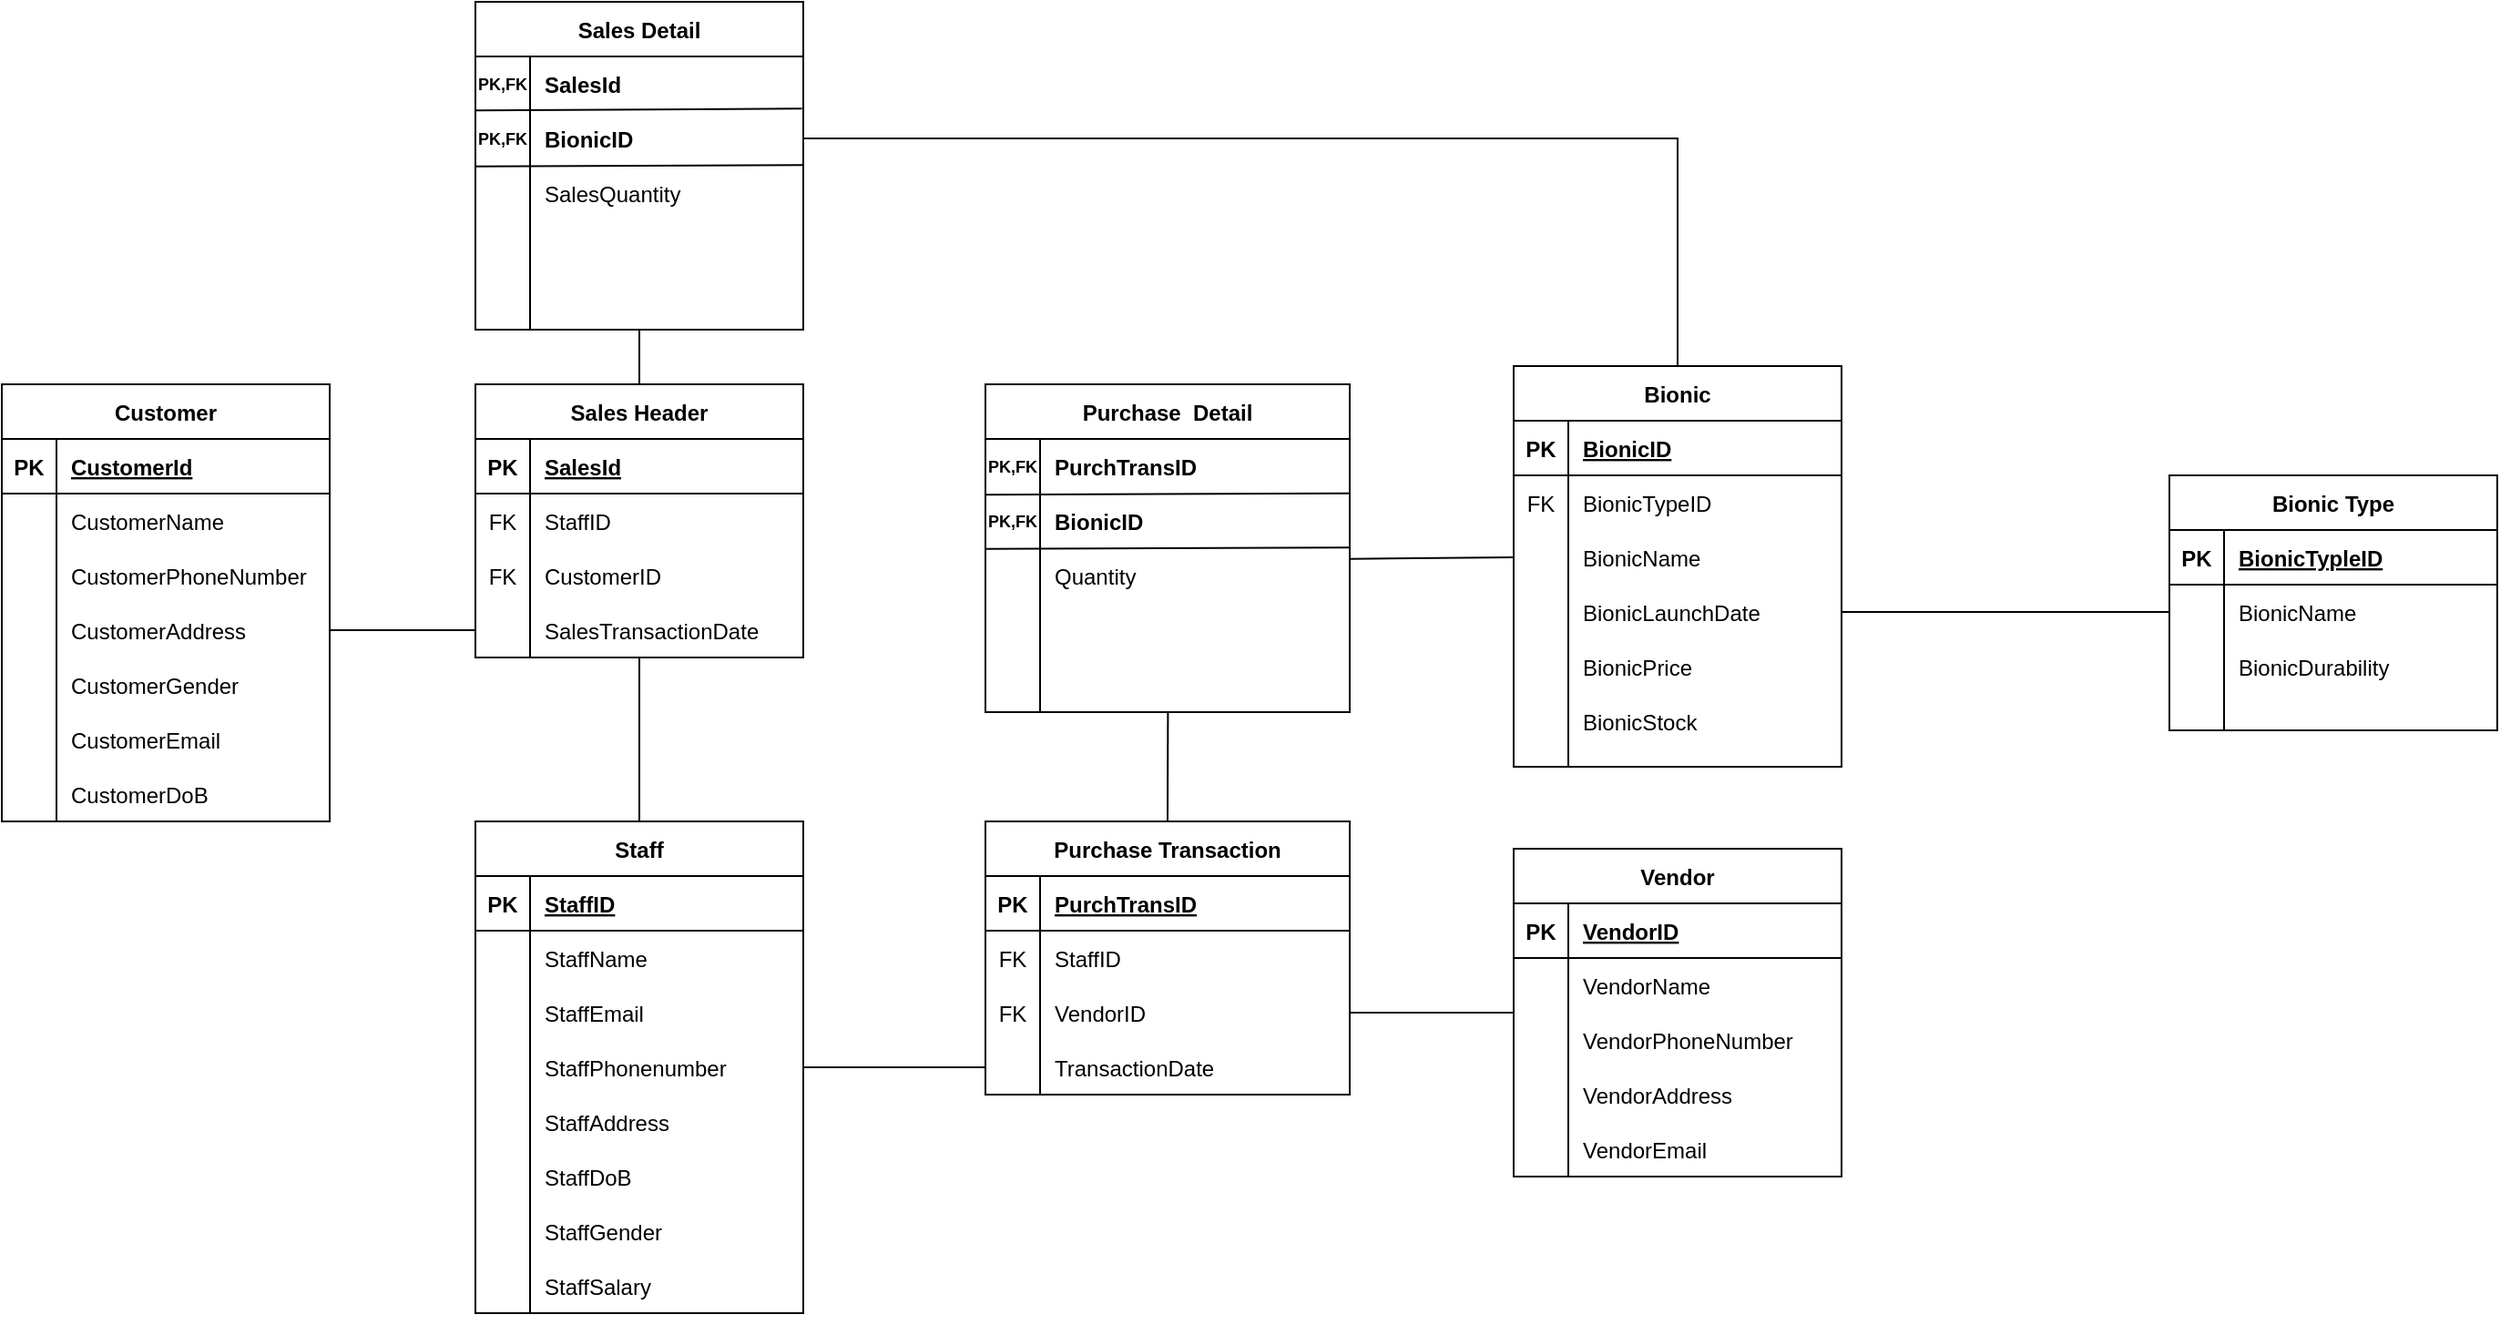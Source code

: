 <mxfile version="16.0.0" type="google"><diagram id="LlKSGrjzCIlc_4cXIST4" name="Page-1"><mxGraphModel dx="1038" dy="539" grid="1" gridSize="10" guides="1" tooltips="1" connect="1" arrows="1" fold="1" page="1" pageScale="1" pageWidth="850" pageHeight="1100" math="0" shadow="0"><root><mxCell id="0"/><mxCell id="1" parent="0"/><mxCell id="1cPCR68jn1fAN-9-avWG-1" value="Customer" style="shape=table;startSize=30;container=1;collapsible=1;childLayout=tableLayout;fixedRows=1;rowLines=0;fontStyle=1;align=center;resizeLast=1;" parent="1" vertex="1"><mxGeometry x="140" y="410" width="180" height="240" as="geometry"/></mxCell><mxCell id="1cPCR68jn1fAN-9-avWG-2" value="" style="shape=partialRectangle;collapsible=0;dropTarget=0;pointerEvents=0;fillColor=none;top=0;left=0;bottom=1;right=0;points=[[0,0.5],[1,0.5]];portConstraint=eastwest;" parent="1cPCR68jn1fAN-9-avWG-1" vertex="1"><mxGeometry y="30" width="180" height="30" as="geometry"/></mxCell><mxCell id="1cPCR68jn1fAN-9-avWG-3" value="PK" style="shape=partialRectangle;connectable=0;fillColor=none;top=0;left=0;bottom=0;right=0;fontStyle=1;overflow=hidden;" parent="1cPCR68jn1fAN-9-avWG-2" vertex="1"><mxGeometry width="30" height="30" as="geometry"><mxRectangle width="30" height="30" as="alternateBounds"/></mxGeometry></mxCell><mxCell id="1cPCR68jn1fAN-9-avWG-4" value="CustomerId" style="shape=partialRectangle;connectable=0;fillColor=none;top=0;left=0;bottom=0;right=0;align=left;spacingLeft=6;fontStyle=5;overflow=hidden;" parent="1cPCR68jn1fAN-9-avWG-2" vertex="1"><mxGeometry x="30" width="150" height="30" as="geometry"><mxRectangle width="150" height="30" as="alternateBounds"/></mxGeometry></mxCell><mxCell id="1cPCR68jn1fAN-9-avWG-5" value="" style="shape=partialRectangle;collapsible=0;dropTarget=0;pointerEvents=0;fillColor=none;top=0;left=0;bottom=0;right=0;points=[[0,0.5],[1,0.5]];portConstraint=eastwest;" parent="1cPCR68jn1fAN-9-avWG-1" vertex="1"><mxGeometry y="60" width="180" height="30" as="geometry"/></mxCell><mxCell id="1cPCR68jn1fAN-9-avWG-6" value="" style="shape=partialRectangle;connectable=0;fillColor=none;top=0;left=0;bottom=0;right=0;editable=1;overflow=hidden;" parent="1cPCR68jn1fAN-9-avWG-5" vertex="1"><mxGeometry width="30" height="30" as="geometry"><mxRectangle width="30" height="30" as="alternateBounds"/></mxGeometry></mxCell><mxCell id="1cPCR68jn1fAN-9-avWG-7" value="CustomerName" style="shape=partialRectangle;connectable=0;fillColor=none;top=0;left=0;bottom=0;right=0;align=left;spacingLeft=6;overflow=hidden;" parent="1cPCR68jn1fAN-9-avWG-5" vertex="1"><mxGeometry x="30" width="150" height="30" as="geometry"><mxRectangle width="150" height="30" as="alternateBounds"/></mxGeometry></mxCell><mxCell id="1cPCR68jn1fAN-9-avWG-8" value="" style="shape=partialRectangle;collapsible=0;dropTarget=0;pointerEvents=0;fillColor=none;top=0;left=0;bottom=0;right=0;points=[[0,0.5],[1,0.5]];portConstraint=eastwest;" parent="1cPCR68jn1fAN-9-avWG-1" vertex="1"><mxGeometry y="90" width="180" height="30" as="geometry"/></mxCell><mxCell id="1cPCR68jn1fAN-9-avWG-9" value="" style="shape=partialRectangle;connectable=0;fillColor=none;top=0;left=0;bottom=0;right=0;editable=1;overflow=hidden;" parent="1cPCR68jn1fAN-9-avWG-8" vertex="1"><mxGeometry width="30" height="30" as="geometry"><mxRectangle width="30" height="30" as="alternateBounds"/></mxGeometry></mxCell><mxCell id="1cPCR68jn1fAN-9-avWG-10" value="CustomerPhoneNumber" style="shape=partialRectangle;connectable=0;fillColor=none;top=0;left=0;bottom=0;right=0;align=left;spacingLeft=6;overflow=hidden;" parent="1cPCR68jn1fAN-9-avWG-8" vertex="1"><mxGeometry x="30" width="150" height="30" as="geometry"><mxRectangle width="150" height="30" as="alternateBounds"/></mxGeometry></mxCell><mxCell id="1cPCR68jn1fAN-9-avWG-11" value="" style="shape=partialRectangle;collapsible=0;dropTarget=0;pointerEvents=0;fillColor=none;top=0;left=0;bottom=0;right=0;points=[[0,0.5],[1,0.5]];portConstraint=eastwest;" parent="1cPCR68jn1fAN-9-avWG-1" vertex="1"><mxGeometry y="120" width="180" height="30" as="geometry"/></mxCell><mxCell id="1cPCR68jn1fAN-9-avWG-12" value="" style="shape=partialRectangle;connectable=0;fillColor=none;top=0;left=0;bottom=0;right=0;editable=1;overflow=hidden;" parent="1cPCR68jn1fAN-9-avWG-11" vertex="1"><mxGeometry width="30" height="30" as="geometry"><mxRectangle width="30" height="30" as="alternateBounds"/></mxGeometry></mxCell><mxCell id="1cPCR68jn1fAN-9-avWG-13" value="CustomerAddress" style="shape=partialRectangle;connectable=0;fillColor=none;top=0;left=0;bottom=0;right=0;align=left;spacingLeft=6;overflow=hidden;" parent="1cPCR68jn1fAN-9-avWG-11" vertex="1"><mxGeometry x="30" width="150" height="30" as="geometry"><mxRectangle width="150" height="30" as="alternateBounds"/></mxGeometry></mxCell><mxCell id="1cPCR68jn1fAN-9-avWG-14" value="" style="shape=partialRectangle;connectable=0;fillColor=none;top=0;left=0;bottom=0;right=0;editable=1;overflow=hidden;" parent="1" vertex="1"><mxGeometry x="140" y="560" width="30" height="30" as="geometry"><mxRectangle width="30" height="30" as="alternateBounds"/></mxGeometry></mxCell><mxCell id="1cPCR68jn1fAN-9-avWG-15" value="CustomerGender" style="shape=partialRectangle;connectable=0;fillColor=none;top=0;left=0;bottom=0;right=0;align=left;spacingLeft=6;overflow=hidden;" parent="1" vertex="1"><mxGeometry x="170" y="560" width="150" height="30" as="geometry"><mxRectangle width="150" height="30" as="alternateBounds"/></mxGeometry></mxCell><mxCell id="1cPCR68jn1fAN-9-avWG-16" value="" style="shape=partialRectangle;connectable=0;fillColor=none;top=0;left=0;bottom=0;right=0;editable=1;overflow=hidden;" parent="1" vertex="1"><mxGeometry x="140" y="590" width="30" height="30" as="geometry"><mxRectangle width="30" height="30" as="alternateBounds"/></mxGeometry></mxCell><mxCell id="1cPCR68jn1fAN-9-avWG-17" value="CustomerEmail" style="shape=partialRectangle;connectable=0;fillColor=none;top=0;left=0;bottom=0;right=0;align=left;spacingLeft=6;overflow=hidden;" parent="1" vertex="1"><mxGeometry x="170" y="590" width="150" height="30" as="geometry"><mxRectangle width="150" height="30" as="alternateBounds"/></mxGeometry></mxCell><mxCell id="1cPCR68jn1fAN-9-avWG-188" style="edgeStyle=orthogonalEdgeStyle;rounded=0;orthogonalLoop=1;jettySize=auto;html=1;exitX=0.5;exitY=0;exitDx=0;exitDy=0;endArrow=none;endFill=0;entryX=0.5;entryY=1;entryDx=0;entryDy=0;" parent="1" source="1cPCR68jn1fAN-9-avWG-19" target="1cPCR68jn1fAN-9-avWG-63" edge="1"><mxGeometry relative="1" as="geometry"><mxPoint x="490" y="560" as="targetPoint"/></mxGeometry></mxCell><mxCell id="1cPCR68jn1fAN-9-avWG-19" value="Staff" style="shape=table;startSize=30;container=1;collapsible=1;childLayout=tableLayout;fixedRows=1;rowLines=0;fontStyle=1;align=center;resizeLast=1;" parent="1" vertex="1"><mxGeometry x="400" y="650" width="180" height="270" as="geometry"/></mxCell><mxCell id="1cPCR68jn1fAN-9-avWG-20" value="" style="shape=partialRectangle;collapsible=0;dropTarget=0;pointerEvents=0;fillColor=none;top=0;left=0;bottom=1;right=0;points=[[0,0.5],[1,0.5]];portConstraint=eastwest;" parent="1cPCR68jn1fAN-9-avWG-19" vertex="1"><mxGeometry y="30" width="180" height="30" as="geometry"/></mxCell><mxCell id="1cPCR68jn1fAN-9-avWG-21" value="PK" style="shape=partialRectangle;connectable=0;fillColor=none;top=0;left=0;bottom=0;right=0;fontStyle=1;overflow=hidden;" parent="1cPCR68jn1fAN-9-avWG-20" vertex="1"><mxGeometry width="30" height="30" as="geometry"><mxRectangle width="30" height="30" as="alternateBounds"/></mxGeometry></mxCell><mxCell id="1cPCR68jn1fAN-9-avWG-22" value="StaffID" style="shape=partialRectangle;connectable=0;fillColor=none;top=0;left=0;bottom=0;right=0;align=left;spacingLeft=6;fontStyle=5;overflow=hidden;" parent="1cPCR68jn1fAN-9-avWG-20" vertex="1"><mxGeometry x="30" width="150" height="30" as="geometry"><mxRectangle width="150" height="30" as="alternateBounds"/></mxGeometry></mxCell><mxCell id="1cPCR68jn1fAN-9-avWG-23" value="" style="shape=partialRectangle;collapsible=0;dropTarget=0;pointerEvents=0;fillColor=none;top=0;left=0;bottom=0;right=0;points=[[0,0.5],[1,0.5]];portConstraint=eastwest;" parent="1cPCR68jn1fAN-9-avWG-19" vertex="1"><mxGeometry y="60" width="180" height="30" as="geometry"/></mxCell><mxCell id="1cPCR68jn1fAN-9-avWG-24" value="" style="shape=partialRectangle;connectable=0;fillColor=none;top=0;left=0;bottom=0;right=0;editable=1;overflow=hidden;" parent="1cPCR68jn1fAN-9-avWG-23" vertex="1"><mxGeometry width="30" height="30" as="geometry"><mxRectangle width="30" height="30" as="alternateBounds"/></mxGeometry></mxCell><mxCell id="1cPCR68jn1fAN-9-avWG-25" value="StaffName" style="shape=partialRectangle;connectable=0;fillColor=none;top=0;left=0;bottom=0;right=0;align=left;spacingLeft=6;overflow=hidden;" parent="1cPCR68jn1fAN-9-avWG-23" vertex="1"><mxGeometry x="30" width="150" height="30" as="geometry"><mxRectangle width="150" height="30" as="alternateBounds"/></mxGeometry></mxCell><mxCell id="1cPCR68jn1fAN-9-avWG-26" value="" style="shape=partialRectangle;collapsible=0;dropTarget=0;pointerEvents=0;fillColor=none;top=0;left=0;bottom=0;right=0;points=[[0,0.5],[1,0.5]];portConstraint=eastwest;" parent="1cPCR68jn1fAN-9-avWG-19" vertex="1"><mxGeometry y="90" width="180" height="30" as="geometry"/></mxCell><mxCell id="1cPCR68jn1fAN-9-avWG-27" value="" style="shape=partialRectangle;connectable=0;fillColor=none;top=0;left=0;bottom=0;right=0;editable=1;overflow=hidden;" parent="1cPCR68jn1fAN-9-avWG-26" vertex="1"><mxGeometry width="30" height="30" as="geometry"><mxRectangle width="30" height="30" as="alternateBounds"/></mxGeometry></mxCell><mxCell id="1cPCR68jn1fAN-9-avWG-28" value="StaffEmail" style="shape=partialRectangle;connectable=0;fillColor=none;top=0;left=0;bottom=0;right=0;align=left;spacingLeft=6;overflow=hidden;" parent="1cPCR68jn1fAN-9-avWG-26" vertex="1"><mxGeometry x="30" width="150" height="30" as="geometry"><mxRectangle width="150" height="30" as="alternateBounds"/></mxGeometry></mxCell><mxCell id="1cPCR68jn1fAN-9-avWG-29" value="" style="shape=partialRectangle;collapsible=0;dropTarget=0;pointerEvents=0;fillColor=none;top=0;left=0;bottom=0;right=0;points=[[0,0.5],[1,0.5]];portConstraint=eastwest;" parent="1cPCR68jn1fAN-9-avWG-19" vertex="1"><mxGeometry y="120" width="180" height="30" as="geometry"/></mxCell><mxCell id="1cPCR68jn1fAN-9-avWG-30" value="" style="shape=partialRectangle;connectable=0;fillColor=none;top=0;left=0;bottom=0;right=0;editable=1;overflow=hidden;" parent="1cPCR68jn1fAN-9-avWG-29" vertex="1"><mxGeometry width="30" height="30" as="geometry"><mxRectangle width="30" height="30" as="alternateBounds"/></mxGeometry></mxCell><mxCell id="1cPCR68jn1fAN-9-avWG-31" value="StaffPhonenumber" style="shape=partialRectangle;connectable=0;fillColor=none;top=0;left=0;bottom=0;right=0;align=left;spacingLeft=6;overflow=hidden;" parent="1cPCR68jn1fAN-9-avWG-29" vertex="1"><mxGeometry x="30" width="150" height="30" as="geometry"><mxRectangle width="150" height="30" as="alternateBounds"/></mxGeometry></mxCell><mxCell id="1cPCR68jn1fAN-9-avWG-32" value="" style="shape=partialRectangle;collapsible=0;dropTarget=0;pointerEvents=0;fillColor=none;top=0;left=0;bottom=0;right=0;points=[[0,0.5],[1,0.5]];portConstraint=eastwest;" parent="1cPCR68jn1fAN-9-avWG-19" vertex="1"><mxGeometry y="150" width="180" height="30" as="geometry"/></mxCell><mxCell id="1cPCR68jn1fAN-9-avWG-33" value="" style="shape=partialRectangle;connectable=0;fillColor=none;top=0;left=0;bottom=0;right=0;editable=1;overflow=hidden;" parent="1cPCR68jn1fAN-9-avWG-32" vertex="1"><mxGeometry width="30" height="30" as="geometry"><mxRectangle width="30" height="30" as="alternateBounds"/></mxGeometry></mxCell><mxCell id="1cPCR68jn1fAN-9-avWG-34" value="StaffAddress" style="shape=partialRectangle;connectable=0;fillColor=none;top=0;left=0;bottom=0;right=0;align=left;spacingLeft=6;overflow=hidden;" parent="1cPCR68jn1fAN-9-avWG-32" vertex="1"><mxGeometry x="30" width="150" height="30" as="geometry"><mxRectangle width="150" height="30" as="alternateBounds"/></mxGeometry></mxCell><mxCell id="1cPCR68jn1fAN-9-avWG-35" value="" style="shape=partialRectangle;collapsible=0;dropTarget=0;pointerEvents=0;fillColor=none;top=0;left=0;bottom=0;right=0;points=[[0,0.5],[1,0.5]];portConstraint=eastwest;" parent="1cPCR68jn1fAN-9-avWG-19" vertex="1"><mxGeometry y="180" width="180" height="30" as="geometry"/></mxCell><mxCell id="1cPCR68jn1fAN-9-avWG-36" value="" style="shape=partialRectangle;connectable=0;fillColor=none;top=0;left=0;bottom=0;right=0;editable=1;overflow=hidden;" parent="1cPCR68jn1fAN-9-avWG-35" vertex="1"><mxGeometry width="30" height="30" as="geometry"><mxRectangle width="30" height="30" as="alternateBounds"/></mxGeometry></mxCell><mxCell id="1cPCR68jn1fAN-9-avWG-37" value="StaffDoB" style="shape=partialRectangle;connectable=0;fillColor=none;top=0;left=0;bottom=0;right=0;align=left;spacingLeft=6;overflow=hidden;" parent="1cPCR68jn1fAN-9-avWG-35" vertex="1"><mxGeometry x="30" width="150" height="30" as="geometry"><mxRectangle width="150" height="30" as="alternateBounds"/></mxGeometry></mxCell><mxCell id="1cPCR68jn1fAN-9-avWG-38" value="" style="shape=partialRectangle;collapsible=0;dropTarget=0;pointerEvents=0;fillColor=none;top=0;left=0;bottom=0;right=0;points=[[0,0.5],[1,0.5]];portConstraint=eastwest;" parent="1cPCR68jn1fAN-9-avWG-19" vertex="1"><mxGeometry y="210" width="180" height="30" as="geometry"/></mxCell><mxCell id="1cPCR68jn1fAN-9-avWG-39" value="" style="shape=partialRectangle;connectable=0;fillColor=none;top=0;left=0;bottom=0;right=0;editable=1;overflow=hidden;" parent="1cPCR68jn1fAN-9-avWG-38" vertex="1"><mxGeometry width="30" height="30" as="geometry"><mxRectangle width="30" height="30" as="alternateBounds"/></mxGeometry></mxCell><mxCell id="1cPCR68jn1fAN-9-avWG-40" value="StaffGender" style="shape=partialRectangle;connectable=0;fillColor=none;top=0;left=0;bottom=0;right=0;align=left;spacingLeft=6;overflow=hidden;" parent="1cPCR68jn1fAN-9-avWG-38" vertex="1"><mxGeometry x="30" width="150" height="30" as="geometry"><mxRectangle width="150" height="30" as="alternateBounds"/></mxGeometry></mxCell><mxCell id="1cPCR68jn1fAN-9-avWG-41" value="" style="shape=partialRectangle;collapsible=0;dropTarget=0;pointerEvents=0;fillColor=none;top=0;left=0;bottom=0;right=0;points=[[0,0.5],[1,0.5]];portConstraint=eastwest;" parent="1cPCR68jn1fAN-9-avWG-19" vertex="1"><mxGeometry y="240" width="180" height="30" as="geometry"/></mxCell><mxCell id="1cPCR68jn1fAN-9-avWG-42" value="" style="shape=partialRectangle;connectable=0;fillColor=none;top=0;left=0;bottom=0;right=0;editable=1;overflow=hidden;" parent="1cPCR68jn1fAN-9-avWG-41" vertex="1"><mxGeometry width="30" height="30" as="geometry"><mxRectangle width="30" height="30" as="alternateBounds"/></mxGeometry></mxCell><mxCell id="1cPCR68jn1fAN-9-avWG-43" value="StaffSalary" style="shape=partialRectangle;connectable=0;fillColor=none;top=0;left=0;bottom=0;right=0;align=left;spacingLeft=6;overflow=hidden;" parent="1cPCR68jn1fAN-9-avWG-41" vertex="1"><mxGeometry x="30" width="150" height="30" as="geometry"><mxRectangle width="150" height="30" as="alternateBounds"/></mxGeometry></mxCell><mxCell id="1cPCR68jn1fAN-9-avWG-45" value="Purchase Transaction" style="shape=table;startSize=30;container=1;collapsible=1;childLayout=tableLayout;fixedRows=1;rowLines=0;fontStyle=1;align=center;resizeLast=1;" parent="1" vertex="1"><mxGeometry x="680" y="650" width="200" height="150" as="geometry"/></mxCell><mxCell id="1cPCR68jn1fAN-9-avWG-46" value="" style="shape=partialRectangle;collapsible=0;dropTarget=0;pointerEvents=0;fillColor=none;top=0;left=0;bottom=1;right=0;points=[[0,0.5],[1,0.5]];portConstraint=eastwest;" parent="1cPCR68jn1fAN-9-avWG-45" vertex="1"><mxGeometry y="30" width="200" height="30" as="geometry"/></mxCell><mxCell id="1cPCR68jn1fAN-9-avWG-47" value="PK" style="shape=partialRectangle;connectable=0;fillColor=none;top=0;left=0;bottom=0;right=0;fontStyle=1;overflow=hidden;" parent="1cPCR68jn1fAN-9-avWG-46" vertex="1"><mxGeometry width="30" height="30" as="geometry"><mxRectangle width="30" height="30" as="alternateBounds"/></mxGeometry></mxCell><mxCell id="1cPCR68jn1fAN-9-avWG-48" value="PurchTransID" style="shape=partialRectangle;connectable=0;fillColor=none;top=0;left=0;bottom=0;right=0;align=left;spacingLeft=6;fontStyle=5;overflow=hidden;" parent="1cPCR68jn1fAN-9-avWG-46" vertex="1"><mxGeometry x="30" width="170" height="30" as="geometry"><mxRectangle width="170" height="30" as="alternateBounds"/></mxGeometry></mxCell><mxCell id="1cPCR68jn1fAN-9-avWG-49" value="" style="shape=partialRectangle;collapsible=0;dropTarget=0;pointerEvents=0;fillColor=none;top=0;left=0;bottom=0;right=0;points=[[0,0.5],[1,0.5]];portConstraint=eastwest;" parent="1cPCR68jn1fAN-9-avWG-45" vertex="1"><mxGeometry y="60" width="200" height="30" as="geometry"/></mxCell><mxCell id="1cPCR68jn1fAN-9-avWG-50" value="FK" style="shape=partialRectangle;connectable=0;fillColor=none;top=0;left=0;bottom=0;right=0;editable=1;overflow=hidden;fontStyle=0;fontSize=12;" parent="1cPCR68jn1fAN-9-avWG-49" vertex="1"><mxGeometry width="30" height="30" as="geometry"><mxRectangle width="30" height="30" as="alternateBounds"/></mxGeometry></mxCell><mxCell id="1cPCR68jn1fAN-9-avWG-51" value="StaffID" style="shape=partialRectangle;connectable=0;fillColor=none;top=0;left=0;bottom=0;right=0;align=left;spacingLeft=6;overflow=hidden;fontStyle=0" parent="1cPCR68jn1fAN-9-avWG-49" vertex="1"><mxGeometry x="30" width="170" height="30" as="geometry"><mxRectangle width="170" height="30" as="alternateBounds"/></mxGeometry></mxCell><mxCell id="1cPCR68jn1fAN-9-avWG-52" value="" style="shape=partialRectangle;collapsible=0;dropTarget=0;pointerEvents=0;fillColor=none;top=0;left=0;bottom=0;right=0;points=[[0,0.5],[1,0.5]];portConstraint=eastwest;" parent="1cPCR68jn1fAN-9-avWG-45" vertex="1"><mxGeometry y="90" width="200" height="30" as="geometry"/></mxCell><mxCell id="1cPCR68jn1fAN-9-avWG-53" value="FK" style="shape=partialRectangle;connectable=0;fillColor=none;top=0;left=0;bottom=0;right=0;editable=1;overflow=hidden;" parent="1cPCR68jn1fAN-9-avWG-52" vertex="1"><mxGeometry width="30" height="30" as="geometry"><mxRectangle width="30" height="30" as="alternateBounds"/></mxGeometry></mxCell><mxCell id="1cPCR68jn1fAN-9-avWG-54" value="VendorID" style="shape=partialRectangle;connectable=0;fillColor=none;top=0;left=0;bottom=0;right=0;align=left;spacingLeft=6;overflow=hidden;" parent="1cPCR68jn1fAN-9-avWG-52" vertex="1"><mxGeometry x="30" width="170" height="30" as="geometry"><mxRectangle width="170" height="30" as="alternateBounds"/></mxGeometry></mxCell><mxCell id="1cPCR68jn1fAN-9-avWG-55" value="" style="shape=partialRectangle;collapsible=0;dropTarget=0;pointerEvents=0;fillColor=none;top=0;left=0;bottom=0;right=0;points=[[0,0.5],[1,0.5]];portConstraint=eastwest;" parent="1cPCR68jn1fAN-9-avWG-45" vertex="1"><mxGeometry y="120" width="200" height="30" as="geometry"/></mxCell><mxCell id="1cPCR68jn1fAN-9-avWG-56" value="" style="shape=partialRectangle;connectable=0;fillColor=none;top=0;left=0;bottom=0;right=0;editable=1;overflow=hidden;" parent="1cPCR68jn1fAN-9-avWG-55" vertex="1"><mxGeometry width="30" height="30" as="geometry"><mxRectangle width="30" height="30" as="alternateBounds"/></mxGeometry></mxCell><mxCell id="1cPCR68jn1fAN-9-avWG-57" value="TransactionDate" style="shape=partialRectangle;connectable=0;fillColor=none;top=0;left=0;bottom=0;right=0;align=left;spacingLeft=6;overflow=hidden;" parent="1cPCR68jn1fAN-9-avWG-55" vertex="1"><mxGeometry x="30" width="170" height="30" as="geometry"><mxRectangle width="170" height="30" as="alternateBounds"/></mxGeometry></mxCell><mxCell id="1cPCR68jn1fAN-9-avWG-61" value="" style="shape=partialRectangle;connectable=0;fillColor=none;top=0;left=0;bottom=0;right=0;editable=1;overflow=hidden;" parent="1" vertex="1"><mxGeometry x="140" y="620" width="30" height="30" as="geometry"><mxRectangle width="30" height="30" as="alternateBounds"/></mxGeometry></mxCell><mxCell id="1cPCR68jn1fAN-9-avWG-62" value="CustomerDoB" style="shape=partialRectangle;connectable=0;fillColor=none;top=0;left=0;bottom=0;right=0;align=left;spacingLeft=6;overflow=hidden;" parent="1" vertex="1"><mxGeometry x="170" y="620" width="150" height="30" as="geometry"><mxRectangle width="150" height="30" as="alternateBounds"/></mxGeometry></mxCell><mxCell id="1cPCR68jn1fAN-9-avWG-63" value="Sales Header" style="shape=table;startSize=30;container=1;collapsible=1;childLayout=tableLayout;fixedRows=1;rowLines=0;fontStyle=1;align=center;resizeLast=1;" parent="1" vertex="1"><mxGeometry x="400" y="410" width="180" height="150" as="geometry"/></mxCell><mxCell id="1cPCR68jn1fAN-9-avWG-64" value="" style="shape=partialRectangle;collapsible=0;dropTarget=0;pointerEvents=0;fillColor=none;top=0;left=0;bottom=1;right=0;points=[[0,0.5],[1,0.5]];portConstraint=eastwest;" parent="1cPCR68jn1fAN-9-avWG-63" vertex="1"><mxGeometry y="30" width="180" height="30" as="geometry"/></mxCell><mxCell id="1cPCR68jn1fAN-9-avWG-65" value="PK" style="shape=partialRectangle;connectable=0;fillColor=none;top=0;left=0;bottom=0;right=0;fontStyle=1;overflow=hidden;" parent="1cPCR68jn1fAN-9-avWG-64" vertex="1"><mxGeometry width="30" height="30" as="geometry"><mxRectangle width="30" height="30" as="alternateBounds"/></mxGeometry></mxCell><mxCell id="1cPCR68jn1fAN-9-avWG-66" value="SalesId" style="shape=partialRectangle;connectable=0;fillColor=none;top=0;left=0;bottom=0;right=0;align=left;spacingLeft=6;fontStyle=5;overflow=hidden;" parent="1cPCR68jn1fAN-9-avWG-64" vertex="1"><mxGeometry x="30" width="150" height="30" as="geometry"><mxRectangle width="150" height="30" as="alternateBounds"/></mxGeometry></mxCell><mxCell id="1cPCR68jn1fAN-9-avWG-67" value="" style="shape=partialRectangle;collapsible=0;dropTarget=0;pointerEvents=0;fillColor=none;top=0;left=0;bottom=0;right=0;points=[[0,0.5],[1,0.5]];portConstraint=eastwest;" parent="1cPCR68jn1fAN-9-avWG-63" vertex="1"><mxGeometry y="60" width="180" height="30" as="geometry"/></mxCell><mxCell id="1cPCR68jn1fAN-9-avWG-68" value="FK" style="shape=partialRectangle;connectable=0;fillColor=none;top=0;left=0;bottom=0;right=0;editable=1;overflow=hidden;fontSize=12;fontStyle=0" parent="1cPCR68jn1fAN-9-avWG-67" vertex="1"><mxGeometry width="30" height="30" as="geometry"><mxRectangle width="30" height="30" as="alternateBounds"/></mxGeometry></mxCell><mxCell id="1cPCR68jn1fAN-9-avWG-69" value="StaffID" style="shape=partialRectangle;connectable=0;fillColor=none;top=0;left=0;bottom=0;right=0;align=left;spacingLeft=6;overflow=hidden;fontStyle=0" parent="1cPCR68jn1fAN-9-avWG-67" vertex="1"><mxGeometry x="30" width="150" height="30" as="geometry"><mxRectangle width="150" height="30" as="alternateBounds"/></mxGeometry></mxCell><mxCell id="1cPCR68jn1fAN-9-avWG-70" value="" style="shape=partialRectangle;collapsible=0;dropTarget=0;pointerEvents=0;fillColor=none;top=0;left=0;bottom=0;right=0;points=[[0,0.5],[1,0.5]];portConstraint=eastwest;" parent="1cPCR68jn1fAN-9-avWG-63" vertex="1"><mxGeometry y="90" width="180" height="30" as="geometry"/></mxCell><mxCell id="1cPCR68jn1fAN-9-avWG-71" value="FK" style="shape=partialRectangle;connectable=0;fillColor=none;top=0;left=0;bottom=0;right=0;editable=1;overflow=hidden;" parent="1cPCR68jn1fAN-9-avWG-70" vertex="1"><mxGeometry width="30" height="30" as="geometry"><mxRectangle width="30" height="30" as="alternateBounds"/></mxGeometry></mxCell><mxCell id="1cPCR68jn1fAN-9-avWG-72" value="CustomerID" style="shape=partialRectangle;connectable=0;fillColor=none;top=0;left=0;bottom=0;right=0;align=left;spacingLeft=6;overflow=hidden;" parent="1cPCR68jn1fAN-9-avWG-70" vertex="1"><mxGeometry x="30" width="150" height="30" as="geometry"><mxRectangle width="150" height="30" as="alternateBounds"/></mxGeometry></mxCell><mxCell id="1cPCR68jn1fAN-9-avWG-73" value="" style="shape=partialRectangle;collapsible=0;dropTarget=0;pointerEvents=0;fillColor=none;top=0;left=0;bottom=0;right=0;points=[[0,0.5],[1,0.5]];portConstraint=eastwest;" parent="1cPCR68jn1fAN-9-avWG-63" vertex="1"><mxGeometry y="120" width="180" height="30" as="geometry"/></mxCell><mxCell id="1cPCR68jn1fAN-9-avWG-74" value="" style="shape=partialRectangle;connectable=0;fillColor=none;top=0;left=0;bottom=0;right=0;editable=1;overflow=hidden;" parent="1cPCR68jn1fAN-9-avWG-73" vertex="1"><mxGeometry width="30" height="30" as="geometry"><mxRectangle width="30" height="30" as="alternateBounds"/></mxGeometry></mxCell><mxCell id="1cPCR68jn1fAN-9-avWG-75" value="" style="shape=partialRectangle;connectable=0;fillColor=none;top=0;left=0;bottom=0;right=0;align=left;spacingLeft=6;overflow=hidden;" parent="1cPCR68jn1fAN-9-avWG-73" vertex="1"><mxGeometry x="30" width="150" height="30" as="geometry"><mxRectangle width="150" height="30" as="alternateBounds"/></mxGeometry></mxCell><mxCell id="1cPCR68jn1fAN-9-avWG-77" value="SalesTransactionDate" style="shape=partialRectangle;connectable=0;fillColor=none;top=0;left=0;bottom=0;right=0;align=left;spacingLeft=6;overflow=hidden;" parent="1" vertex="1"><mxGeometry x="430" y="530" width="150" height="30" as="geometry"><mxRectangle width="150" height="30" as="alternateBounds"/></mxGeometry></mxCell><mxCell id="1cPCR68jn1fAN-9-avWG-78" value="" style="shape=partialRectangle;connectable=0;fillColor=none;top=0;left=0;bottom=0;right=0;editable=1;overflow=hidden;" parent="1" vertex="1"><mxGeometry x="400" y="590" width="30" height="30" as="geometry"><mxRectangle width="30" height="30" as="alternateBounds"/></mxGeometry></mxCell><mxCell id="1cPCR68jn1fAN-9-avWG-80" value="Bionic" style="shape=table;startSize=30;container=1;collapsible=1;childLayout=tableLayout;fixedRows=1;rowLines=0;fontStyle=1;align=center;resizeLast=1;" parent="1" vertex="1"><mxGeometry x="970" y="400" width="180" height="220" as="geometry"/></mxCell><mxCell id="1cPCR68jn1fAN-9-avWG-81" value="" style="shape=partialRectangle;collapsible=0;dropTarget=0;pointerEvents=0;fillColor=none;top=0;left=0;bottom=1;right=0;points=[[0,0.5],[1,0.5]];portConstraint=eastwest;" parent="1cPCR68jn1fAN-9-avWG-80" vertex="1"><mxGeometry y="30" width="180" height="30" as="geometry"/></mxCell><mxCell id="1cPCR68jn1fAN-9-avWG-82" value="PK" style="shape=partialRectangle;connectable=0;fillColor=none;top=0;left=0;bottom=0;right=0;fontStyle=1;overflow=hidden;fontSize=12;" parent="1cPCR68jn1fAN-9-avWG-81" vertex="1"><mxGeometry width="30" height="30" as="geometry"><mxRectangle width="30" height="30" as="alternateBounds"/></mxGeometry></mxCell><mxCell id="1cPCR68jn1fAN-9-avWG-83" value="BionicID" style="shape=partialRectangle;connectable=0;fillColor=none;top=0;left=0;bottom=0;right=0;align=left;spacingLeft=6;fontStyle=5;overflow=hidden;" parent="1cPCR68jn1fAN-9-avWG-81" vertex="1"><mxGeometry x="30" width="150" height="30" as="geometry"><mxRectangle width="150" height="30" as="alternateBounds"/></mxGeometry></mxCell><mxCell id="1cPCR68jn1fAN-9-avWG-84" value="" style="shape=partialRectangle;collapsible=0;dropTarget=0;pointerEvents=0;fillColor=none;top=0;left=0;bottom=0;right=0;points=[[0,0.5],[1,0.5]];portConstraint=eastwest;" parent="1cPCR68jn1fAN-9-avWG-80" vertex="1"><mxGeometry y="60" width="180" height="30" as="geometry"/></mxCell><mxCell id="1cPCR68jn1fAN-9-avWG-85" value="FK" style="shape=partialRectangle;connectable=0;fillColor=none;top=0;left=0;bottom=0;right=0;editable=1;overflow=hidden;fontStyle=0;fontSize=12;" parent="1cPCR68jn1fAN-9-avWG-84" vertex="1"><mxGeometry width="30" height="30" as="geometry"><mxRectangle width="30" height="30" as="alternateBounds"/></mxGeometry></mxCell><mxCell id="1cPCR68jn1fAN-9-avWG-86" value="BionicTypeID" style="shape=partialRectangle;connectable=0;fillColor=none;top=0;left=0;bottom=0;right=0;align=left;spacingLeft=6;overflow=hidden;fontStyle=0" parent="1cPCR68jn1fAN-9-avWG-84" vertex="1"><mxGeometry x="30" width="150" height="30" as="geometry"><mxRectangle width="150" height="30" as="alternateBounds"/></mxGeometry></mxCell><mxCell id="1cPCR68jn1fAN-9-avWG-87" value="" style="shape=partialRectangle;collapsible=0;dropTarget=0;pointerEvents=0;fillColor=none;top=0;left=0;bottom=0;right=0;points=[[0,0.5],[1,0.5]];portConstraint=eastwest;" parent="1cPCR68jn1fAN-9-avWG-80" vertex="1"><mxGeometry y="90" width="180" height="30" as="geometry"/></mxCell><mxCell id="1cPCR68jn1fAN-9-avWG-88" value="" style="shape=partialRectangle;connectable=0;fillColor=none;top=0;left=0;bottom=0;right=0;editable=1;overflow=hidden;" parent="1cPCR68jn1fAN-9-avWG-87" vertex="1"><mxGeometry width="30" height="30" as="geometry"><mxRectangle width="30" height="30" as="alternateBounds"/></mxGeometry></mxCell><mxCell id="1cPCR68jn1fAN-9-avWG-89" value="BionicName" style="shape=partialRectangle;connectable=0;fillColor=none;top=0;left=0;bottom=0;right=0;align=left;spacingLeft=6;overflow=hidden;" parent="1cPCR68jn1fAN-9-avWG-87" vertex="1"><mxGeometry x="30" width="150" height="30" as="geometry"><mxRectangle width="150" height="30" as="alternateBounds"/></mxGeometry></mxCell><mxCell id="1cPCR68jn1fAN-9-avWG-90" value="" style="shape=partialRectangle;collapsible=0;dropTarget=0;pointerEvents=0;fillColor=none;top=0;left=0;bottom=0;right=0;points=[[0,0.5],[1,0.5]];portConstraint=eastwest;" parent="1cPCR68jn1fAN-9-avWG-80" vertex="1"><mxGeometry y="120" width="180" height="30" as="geometry"/></mxCell><mxCell id="1cPCR68jn1fAN-9-avWG-91" value="" style="shape=partialRectangle;connectable=0;fillColor=none;top=0;left=0;bottom=0;right=0;editable=1;overflow=hidden;" parent="1cPCR68jn1fAN-9-avWG-90" vertex="1"><mxGeometry width="30" height="30" as="geometry"><mxRectangle width="30" height="30" as="alternateBounds"/></mxGeometry></mxCell><mxCell id="1cPCR68jn1fAN-9-avWG-92" value="BionicLaunchDate" style="shape=partialRectangle;connectable=0;fillColor=none;top=0;left=0;bottom=0;right=0;align=left;spacingLeft=6;overflow=hidden;" parent="1cPCR68jn1fAN-9-avWG-90" vertex="1"><mxGeometry x="30" width="150" height="30" as="geometry"><mxRectangle width="150" height="30" as="alternateBounds"/></mxGeometry></mxCell><mxCell id="1cPCR68jn1fAN-9-avWG-93" value="" style="shape=partialRectangle;collapsible=0;dropTarget=0;pointerEvents=0;fillColor=none;top=0;left=0;bottom=0;right=0;points=[[0,0.5],[1,0.5]];portConstraint=eastwest;" parent="1cPCR68jn1fAN-9-avWG-80" vertex="1"><mxGeometry y="150" width="180" height="30" as="geometry"/></mxCell><mxCell id="1cPCR68jn1fAN-9-avWG-94" value="" style="shape=partialRectangle;connectable=0;fillColor=none;top=0;left=0;bottom=0;right=0;editable=1;overflow=hidden;" parent="1cPCR68jn1fAN-9-avWG-93" vertex="1"><mxGeometry width="30" height="30" as="geometry"><mxRectangle width="30" height="30" as="alternateBounds"/></mxGeometry></mxCell><mxCell id="1cPCR68jn1fAN-9-avWG-95" value="BionicPrice" style="shape=partialRectangle;connectable=0;fillColor=none;top=0;left=0;bottom=0;right=0;align=left;spacingLeft=6;overflow=hidden;" parent="1cPCR68jn1fAN-9-avWG-93" vertex="1"><mxGeometry x="30" width="150" height="30" as="geometry"><mxRectangle width="150" height="30" as="alternateBounds"/></mxGeometry></mxCell><mxCell id="1cPCR68jn1fAN-9-avWG-96" value="Bionic Type" style="shape=table;startSize=30;container=1;collapsible=1;childLayout=tableLayout;fixedRows=1;rowLines=0;fontStyle=1;align=center;resizeLast=1;" parent="1" vertex="1"><mxGeometry x="1330" y="460" width="180" height="140" as="geometry"/></mxCell><mxCell id="1cPCR68jn1fAN-9-avWG-97" value="" style="shape=partialRectangle;collapsible=0;dropTarget=0;pointerEvents=0;fillColor=none;top=0;left=0;bottom=1;right=0;points=[[0,0.5],[1,0.5]];portConstraint=eastwest;" parent="1cPCR68jn1fAN-9-avWG-96" vertex="1"><mxGeometry y="30" width="180" height="30" as="geometry"/></mxCell><mxCell id="1cPCR68jn1fAN-9-avWG-98" value="PK" style="shape=partialRectangle;connectable=0;fillColor=none;top=0;left=0;bottom=0;right=0;fontStyle=1;overflow=hidden;" parent="1cPCR68jn1fAN-9-avWG-97" vertex="1"><mxGeometry width="30" height="30" as="geometry"><mxRectangle width="30" height="30" as="alternateBounds"/></mxGeometry></mxCell><mxCell id="1cPCR68jn1fAN-9-avWG-99" value="BionicTypleID" style="shape=partialRectangle;connectable=0;fillColor=none;top=0;left=0;bottom=0;right=0;align=left;spacingLeft=6;fontStyle=5;overflow=hidden;" parent="1cPCR68jn1fAN-9-avWG-97" vertex="1"><mxGeometry x="30" width="150" height="30" as="geometry"><mxRectangle width="150" height="30" as="alternateBounds"/></mxGeometry></mxCell><mxCell id="1cPCR68jn1fAN-9-avWG-100" value="" style="shape=partialRectangle;collapsible=0;dropTarget=0;pointerEvents=0;fillColor=none;top=0;left=0;bottom=0;right=0;points=[[0,0.5],[1,0.5]];portConstraint=eastwest;" parent="1cPCR68jn1fAN-9-avWG-96" vertex="1"><mxGeometry y="60" width="180" height="30" as="geometry"/></mxCell><mxCell id="1cPCR68jn1fAN-9-avWG-101" value="" style="shape=partialRectangle;connectable=0;fillColor=none;top=0;left=0;bottom=0;right=0;editable=1;overflow=hidden;" parent="1cPCR68jn1fAN-9-avWG-100" vertex="1"><mxGeometry width="30" height="30" as="geometry"><mxRectangle width="30" height="30" as="alternateBounds"/></mxGeometry></mxCell><mxCell id="1cPCR68jn1fAN-9-avWG-102" value="BionicName" style="shape=partialRectangle;connectable=0;fillColor=none;top=0;left=0;bottom=0;right=0;align=left;spacingLeft=6;overflow=hidden;" parent="1cPCR68jn1fAN-9-avWG-100" vertex="1"><mxGeometry x="30" width="150" height="30" as="geometry"><mxRectangle width="150" height="30" as="alternateBounds"/></mxGeometry></mxCell><mxCell id="1cPCR68jn1fAN-9-avWG-103" value="" style="shape=partialRectangle;collapsible=0;dropTarget=0;pointerEvents=0;fillColor=none;top=0;left=0;bottom=0;right=0;points=[[0,0.5],[1,0.5]];portConstraint=eastwest;" parent="1cPCR68jn1fAN-9-avWG-96" vertex="1"><mxGeometry y="90" width="180" height="30" as="geometry"/></mxCell><mxCell id="1cPCR68jn1fAN-9-avWG-104" value="" style="shape=partialRectangle;connectable=0;fillColor=none;top=0;left=0;bottom=0;right=0;editable=1;overflow=hidden;" parent="1cPCR68jn1fAN-9-avWG-103" vertex="1"><mxGeometry width="30" height="30" as="geometry"><mxRectangle width="30" height="30" as="alternateBounds"/></mxGeometry></mxCell><mxCell id="1cPCR68jn1fAN-9-avWG-105" value="BionicDurability" style="shape=partialRectangle;connectable=0;fillColor=none;top=0;left=0;bottom=0;right=0;align=left;spacingLeft=6;overflow=hidden;" parent="1cPCR68jn1fAN-9-avWG-103" vertex="1"><mxGeometry x="30" width="150" height="30" as="geometry"><mxRectangle width="150" height="30" as="alternateBounds"/></mxGeometry></mxCell><mxCell id="1cPCR68jn1fAN-9-avWG-106" value="" style="shape=partialRectangle;collapsible=0;dropTarget=0;pointerEvents=0;fillColor=none;top=0;left=0;bottom=0;right=0;points=[[0,0.5],[1,0.5]];portConstraint=eastwest;" parent="1cPCR68jn1fAN-9-avWG-96" vertex="1"><mxGeometry y="120" width="180" height="20" as="geometry"/></mxCell><mxCell id="1cPCR68jn1fAN-9-avWG-107" value="" style="shape=partialRectangle;connectable=0;fillColor=none;top=0;left=0;bottom=0;right=0;editable=1;overflow=hidden;" parent="1cPCR68jn1fAN-9-avWG-106" vertex="1"><mxGeometry width="30" height="20" as="geometry"><mxRectangle width="30" height="20" as="alternateBounds"/></mxGeometry></mxCell><mxCell id="1cPCR68jn1fAN-9-avWG-108" value="" style="shape=partialRectangle;connectable=0;fillColor=none;top=0;left=0;bottom=0;right=0;align=left;spacingLeft=6;overflow=hidden;" parent="1cPCR68jn1fAN-9-avWG-106" vertex="1"><mxGeometry x="30" width="150" height="20" as="geometry"><mxRectangle width="150" height="20" as="alternateBounds"/></mxGeometry></mxCell><mxCell id="1cPCR68jn1fAN-9-avWG-109" value="Vendor" style="shape=table;startSize=30;container=1;collapsible=1;childLayout=tableLayout;fixedRows=1;rowLines=0;fontStyle=1;align=center;resizeLast=1;" parent="1" vertex="1"><mxGeometry x="970" y="665" width="180" height="180" as="geometry"/></mxCell><mxCell id="1cPCR68jn1fAN-9-avWG-110" value="" style="shape=partialRectangle;collapsible=0;dropTarget=0;pointerEvents=0;fillColor=none;top=0;left=0;bottom=1;right=0;points=[[0,0.5],[1,0.5]];portConstraint=eastwest;" parent="1cPCR68jn1fAN-9-avWG-109" vertex="1"><mxGeometry y="30" width="180" height="30" as="geometry"/></mxCell><mxCell id="1cPCR68jn1fAN-9-avWG-111" value="PK" style="shape=partialRectangle;connectable=0;fillColor=none;top=0;left=0;bottom=0;right=0;fontStyle=1;overflow=hidden;" parent="1cPCR68jn1fAN-9-avWG-110" vertex="1"><mxGeometry width="30" height="30" as="geometry"><mxRectangle width="30" height="30" as="alternateBounds"/></mxGeometry></mxCell><mxCell id="1cPCR68jn1fAN-9-avWG-112" value="VendorID" style="shape=partialRectangle;connectable=0;fillColor=none;top=0;left=0;bottom=0;right=0;align=left;spacingLeft=6;fontStyle=5;overflow=hidden;" parent="1cPCR68jn1fAN-9-avWG-110" vertex="1"><mxGeometry x="30" width="150" height="30" as="geometry"><mxRectangle width="150" height="30" as="alternateBounds"/></mxGeometry></mxCell><mxCell id="1cPCR68jn1fAN-9-avWG-113" value="" style="shape=partialRectangle;collapsible=0;dropTarget=0;pointerEvents=0;fillColor=none;top=0;left=0;bottom=0;right=0;points=[[0,0.5],[1,0.5]];portConstraint=eastwest;" parent="1cPCR68jn1fAN-9-avWG-109" vertex="1"><mxGeometry y="60" width="180" height="30" as="geometry"/></mxCell><mxCell id="1cPCR68jn1fAN-9-avWG-114" value="" style="shape=partialRectangle;connectable=0;fillColor=none;top=0;left=0;bottom=0;right=0;editable=1;overflow=hidden;" parent="1cPCR68jn1fAN-9-avWG-113" vertex="1"><mxGeometry width="30" height="30" as="geometry"><mxRectangle width="30" height="30" as="alternateBounds"/></mxGeometry></mxCell><mxCell id="1cPCR68jn1fAN-9-avWG-115" value="VendorName" style="shape=partialRectangle;connectable=0;fillColor=none;top=0;left=0;bottom=0;right=0;align=left;spacingLeft=6;overflow=hidden;" parent="1cPCR68jn1fAN-9-avWG-113" vertex="1"><mxGeometry x="30" width="150" height="30" as="geometry"><mxRectangle width="150" height="30" as="alternateBounds"/></mxGeometry></mxCell><mxCell id="1cPCR68jn1fAN-9-avWG-116" value="" style="shape=partialRectangle;collapsible=0;dropTarget=0;pointerEvents=0;fillColor=none;top=0;left=0;bottom=0;right=0;points=[[0,0.5],[1,0.5]];portConstraint=eastwest;" parent="1cPCR68jn1fAN-9-avWG-109" vertex="1"><mxGeometry y="90" width="180" height="30" as="geometry"/></mxCell><mxCell id="1cPCR68jn1fAN-9-avWG-117" value="" style="shape=partialRectangle;connectable=0;fillColor=none;top=0;left=0;bottom=0;right=0;editable=1;overflow=hidden;" parent="1cPCR68jn1fAN-9-avWG-116" vertex="1"><mxGeometry width="30" height="30" as="geometry"><mxRectangle width="30" height="30" as="alternateBounds"/></mxGeometry></mxCell><mxCell id="1cPCR68jn1fAN-9-avWG-118" value="VendorPhoneNumber" style="shape=partialRectangle;connectable=0;fillColor=none;top=0;left=0;bottom=0;right=0;align=left;spacingLeft=6;overflow=hidden;" parent="1cPCR68jn1fAN-9-avWG-116" vertex="1"><mxGeometry x="30" width="150" height="30" as="geometry"><mxRectangle width="150" height="30" as="alternateBounds"/></mxGeometry></mxCell><mxCell id="1cPCR68jn1fAN-9-avWG-119" value="" style="shape=partialRectangle;collapsible=0;dropTarget=0;pointerEvents=0;fillColor=none;top=0;left=0;bottom=0;right=0;points=[[0,0.5],[1,0.5]];portConstraint=eastwest;" parent="1cPCR68jn1fAN-9-avWG-109" vertex="1"><mxGeometry y="120" width="180" height="30" as="geometry"/></mxCell><mxCell id="1cPCR68jn1fAN-9-avWG-120" value="" style="shape=partialRectangle;connectable=0;fillColor=none;top=0;left=0;bottom=0;right=0;editable=1;overflow=hidden;" parent="1cPCR68jn1fAN-9-avWG-119" vertex="1"><mxGeometry width="30" height="30" as="geometry"><mxRectangle width="30" height="30" as="alternateBounds"/></mxGeometry></mxCell><mxCell id="1cPCR68jn1fAN-9-avWG-121" value="VendorAddress" style="shape=partialRectangle;connectable=0;fillColor=none;top=0;left=0;bottom=0;right=0;align=left;spacingLeft=6;overflow=hidden;" parent="1cPCR68jn1fAN-9-avWG-119" vertex="1"><mxGeometry x="30" width="150" height="30" as="geometry"><mxRectangle width="150" height="30" as="alternateBounds"/></mxGeometry></mxCell><mxCell id="1cPCR68jn1fAN-9-avWG-122" value="" style="shape=partialRectangle;collapsible=0;dropTarget=0;pointerEvents=0;fillColor=none;top=0;left=0;bottom=0;right=0;points=[[0,0.5],[1,0.5]];portConstraint=eastwest;" parent="1cPCR68jn1fAN-9-avWG-109" vertex="1"><mxGeometry y="150" width="180" height="30" as="geometry"/></mxCell><mxCell id="1cPCR68jn1fAN-9-avWG-123" value="" style="shape=partialRectangle;connectable=0;fillColor=none;top=0;left=0;bottom=0;right=0;editable=1;overflow=hidden;" parent="1cPCR68jn1fAN-9-avWG-122" vertex="1"><mxGeometry width="30" height="30" as="geometry"><mxRectangle width="30" height="30" as="alternateBounds"/></mxGeometry></mxCell><mxCell id="1cPCR68jn1fAN-9-avWG-124" value="VendorEmail" style="shape=partialRectangle;connectable=0;fillColor=none;top=0;left=0;bottom=0;right=0;align=left;spacingLeft=6;overflow=hidden;" parent="1cPCR68jn1fAN-9-avWG-122" vertex="1"><mxGeometry x="30" width="150" height="30" as="geometry"><mxRectangle width="150" height="30" as="alternateBounds"/></mxGeometry></mxCell><mxCell id="1cPCR68jn1fAN-9-avWG-125" value="" style="shape=partialRectangle;connectable=0;fillColor=none;top=0;left=0;bottom=0;right=0;editable=1;overflow=hidden;" parent="1" vertex="1"><mxGeometry x="140" y="560" width="30" height="30" as="geometry"><mxRectangle width="30" height="30" as="alternateBounds"/></mxGeometry></mxCell><mxCell id="1cPCR68jn1fAN-9-avWG-126" value="" style="shape=partialRectangle;connectable=0;fillColor=none;top=0;left=0;bottom=0;right=0;editable=1;overflow=hidden;" parent="1" vertex="1"><mxGeometry x="140" y="590" width="30" height="30" as="geometry"><mxRectangle width="30" height="30" as="alternateBounds"/></mxGeometry></mxCell><mxCell id="1cPCR68jn1fAN-9-avWG-127" style="edgeStyle=orthogonalEdgeStyle;rounded=0;orthogonalLoop=1;jettySize=auto;html=1;exitX=0;exitY=0.5;exitDx=0;exitDy=0;endArrow=none;endFill=0;" parent="1" source="1cPCR68jn1fAN-9-avWG-55" target="1cPCR68jn1fAN-9-avWG-29" edge="1"><mxGeometry relative="1" as="geometry"/></mxCell><mxCell id="1cPCR68jn1fAN-9-avWG-129" style="edgeStyle=orthogonalEdgeStyle;rounded=0;orthogonalLoop=1;jettySize=auto;html=1;exitX=1;exitY=0.5;exitDx=0;exitDy=0;endArrow=none;endFill=0;" parent="1" source="1cPCR68jn1fAN-9-avWG-11" target="1cPCR68jn1fAN-9-avWG-73" edge="1"><mxGeometry relative="1" as="geometry"/></mxCell><mxCell id="1cPCR68jn1fAN-9-avWG-130" value="" style="shape=partialRectangle;connectable=0;fillColor=none;top=0;left=0;bottom=0;right=0;editable=1;overflow=hidden;" parent="1" vertex="1"><mxGeometry x="140" y="620" width="30" height="30" as="geometry"><mxRectangle width="30" height="30" as="alternateBounds"/></mxGeometry></mxCell><mxCell id="1cPCR68jn1fAN-9-avWG-131" value="Purchase  Detail" style="shape=table;startSize=30;container=1;collapsible=1;childLayout=tableLayout;fixedRows=1;rowLines=0;fontStyle=1;align=center;resizeLast=1;" parent="1" vertex="1"><mxGeometry x="680" y="410" width="200" height="180" as="geometry"/></mxCell><mxCell id="1cPCR68jn1fAN-9-avWG-132" value="" style="shape=partialRectangle;collapsible=0;dropTarget=0;pointerEvents=0;fillColor=none;top=0;left=0;bottom=0;right=0;points=[[0,0.5],[1,0.5]];portConstraint=eastwest;" parent="1cPCR68jn1fAN-9-avWG-131" vertex="1"><mxGeometry y="30" width="200" height="30" as="geometry"/></mxCell><mxCell id="1cPCR68jn1fAN-9-avWG-133" value="PK,FK" style="shape=partialRectangle;connectable=0;fillColor=none;top=0;left=0;bottom=0;right=0;editable=1;overflow=hidden;fontStyle=1;fontSize=9;" parent="1cPCR68jn1fAN-9-avWG-132" vertex="1"><mxGeometry width="30" height="30" as="geometry"><mxRectangle width="30" height="30" as="alternateBounds"/></mxGeometry></mxCell><mxCell id="1cPCR68jn1fAN-9-avWG-134" value="PurchTransID" style="shape=partialRectangle;connectable=0;fillColor=none;top=0;left=0;bottom=0;right=0;align=left;spacingLeft=6;overflow=hidden;fontStyle=1" parent="1cPCR68jn1fAN-9-avWG-132" vertex="1"><mxGeometry x="30" width="170" height="30" as="geometry"><mxRectangle width="170" height="30" as="alternateBounds"/></mxGeometry></mxCell><mxCell id="1cPCR68jn1fAN-9-avWG-135" value="" style="shape=partialRectangle;collapsible=0;dropTarget=0;pointerEvents=0;fillColor=none;top=0;left=0;bottom=0;right=0;points=[[0,0.5],[1,0.5]];portConstraint=eastwest;" parent="1cPCR68jn1fAN-9-avWG-131" vertex="1"><mxGeometry y="60" width="200" height="30" as="geometry"/></mxCell><mxCell id="1cPCR68jn1fAN-9-avWG-136" value="PK,FK" style="shape=partialRectangle;connectable=0;fillColor=none;top=0;left=0;bottom=0;right=0;editable=1;overflow=hidden;fontStyle=1;fontSize=9;" parent="1cPCR68jn1fAN-9-avWG-135" vertex="1"><mxGeometry width="30" height="30" as="geometry"><mxRectangle width="30" height="30" as="alternateBounds"/></mxGeometry></mxCell><mxCell id="1cPCR68jn1fAN-9-avWG-137" value="BionicID" style="shape=partialRectangle;connectable=0;fillColor=none;top=0;left=0;bottom=0;right=0;align=left;spacingLeft=6;overflow=hidden;fontStyle=1" parent="1cPCR68jn1fAN-9-avWG-135" vertex="1"><mxGeometry x="30" width="170" height="30" as="geometry"><mxRectangle width="170" height="30" as="alternateBounds"/></mxGeometry></mxCell><mxCell id="1cPCR68jn1fAN-9-avWG-138" value="" style="shape=partialRectangle;collapsible=0;dropTarget=0;pointerEvents=0;fillColor=none;top=0;left=0;bottom=0;right=0;points=[[0,0.5],[1,0.5]];portConstraint=eastwest;" parent="1cPCR68jn1fAN-9-avWG-131" vertex="1"><mxGeometry y="90" width="200" height="30" as="geometry"/></mxCell><mxCell id="1cPCR68jn1fAN-9-avWG-139" value="" style="shape=partialRectangle;connectable=0;fillColor=none;top=0;left=0;bottom=0;right=0;editable=1;overflow=hidden;" parent="1cPCR68jn1fAN-9-avWG-138" vertex="1"><mxGeometry width="30" height="30" as="geometry"><mxRectangle width="30" height="30" as="alternateBounds"/></mxGeometry></mxCell><mxCell id="1cPCR68jn1fAN-9-avWG-140" value="Quantity" style="shape=partialRectangle;connectable=0;fillColor=none;top=0;left=0;bottom=0;right=0;align=left;spacingLeft=6;overflow=hidden;" parent="1cPCR68jn1fAN-9-avWG-138" vertex="1"><mxGeometry x="30" width="170" height="30" as="geometry"><mxRectangle width="170" height="30" as="alternateBounds"/></mxGeometry></mxCell><mxCell id="1cPCR68jn1fAN-9-avWG-141" value="" style="shape=partialRectangle;collapsible=0;dropTarget=0;pointerEvents=0;fillColor=none;top=0;left=0;bottom=0;right=0;points=[[0,0.5],[1,0.5]];portConstraint=eastwest;" parent="1cPCR68jn1fAN-9-avWG-131" vertex="1"><mxGeometry y="120" width="200" height="30" as="geometry"/></mxCell><mxCell id="1cPCR68jn1fAN-9-avWG-142" value="" style="shape=partialRectangle;connectable=0;fillColor=none;top=0;left=0;bottom=0;right=0;editable=1;overflow=hidden;" parent="1cPCR68jn1fAN-9-avWG-141" vertex="1"><mxGeometry width="30" height="30" as="geometry"><mxRectangle width="30" height="30" as="alternateBounds"/></mxGeometry></mxCell><mxCell id="1cPCR68jn1fAN-9-avWG-143" value="" style="shape=partialRectangle;connectable=0;fillColor=none;top=0;left=0;bottom=0;right=0;align=left;spacingLeft=6;overflow=hidden;" parent="1cPCR68jn1fAN-9-avWG-141" vertex="1"><mxGeometry x="30" width="170" height="30" as="geometry"><mxRectangle width="170" height="30" as="alternateBounds"/></mxGeometry></mxCell><mxCell id="1cPCR68jn1fAN-9-avWG-144" value="" style="shape=partialRectangle;collapsible=0;dropTarget=0;pointerEvents=0;fillColor=none;top=0;left=0;bottom=0;right=0;points=[[0,0.5],[1,0.5]];portConstraint=eastwest;" parent="1cPCR68jn1fAN-9-avWG-131" vertex="1"><mxGeometry y="150" width="200" height="30" as="geometry"/></mxCell><mxCell id="1cPCR68jn1fAN-9-avWG-145" value="" style="shape=partialRectangle;connectable=0;fillColor=none;top=0;left=0;bottom=0;right=0;editable=1;overflow=hidden;" parent="1cPCR68jn1fAN-9-avWG-144" vertex="1"><mxGeometry width="30" height="30" as="geometry"><mxRectangle width="30" height="30" as="alternateBounds"/></mxGeometry></mxCell><mxCell id="1cPCR68jn1fAN-9-avWG-146" value="" style="shape=partialRectangle;connectable=0;fillColor=none;top=0;left=0;bottom=0;right=0;align=left;spacingLeft=6;overflow=hidden;" parent="1cPCR68jn1fAN-9-avWG-144" vertex="1"><mxGeometry x="30" width="170" height="30" as="geometry"><mxRectangle width="170" height="30" as="alternateBounds"/></mxGeometry></mxCell><mxCell id="1cPCR68jn1fAN-9-avWG-149" style="edgeStyle=orthogonalEdgeStyle;rounded=0;orthogonalLoop=1;jettySize=auto;html=1;exitX=1;exitY=0.5;exitDx=0;exitDy=0;entryX=0;entryY=0.5;entryDx=0;entryDy=0;endArrow=none;endFill=0;" parent="1" source="1cPCR68jn1fAN-9-avWG-52" target="1cPCR68jn1fAN-9-avWG-109" edge="1"><mxGeometry relative="1" as="geometry"/></mxCell><mxCell id="1cPCR68jn1fAN-9-avWG-151" value="" style="shape=partialRectangle;connectable=0;fillColor=none;top=0;left=0;bottom=0;right=0;editable=1;overflow=hidden;" parent="1" vertex="1"><mxGeometry x="1240" y="895" width="30" height="30" as="geometry"><mxRectangle width="30" height="30" as="alternateBounds"/></mxGeometry></mxCell><mxCell id="1cPCR68jn1fAN-9-avWG-152" value="BionicStock" style="shape=partialRectangle;connectable=0;fillColor=none;top=0;left=0;bottom=0;right=0;align=left;spacingLeft=6;overflow=hidden;" parent="1" vertex="1"><mxGeometry x="1000" y="580" width="150" height="30" as="geometry"><mxRectangle width="150" height="30" as="alternateBounds"/></mxGeometry></mxCell><mxCell id="1cPCR68jn1fAN-9-avWG-185" style="edgeStyle=orthogonalEdgeStyle;rounded=0;orthogonalLoop=1;jettySize=auto;html=1;exitX=0.5;exitY=1;exitDx=0;exitDy=0;entryX=0.5;entryY=0;entryDx=0;entryDy=0;endArrow=none;endFill=0;" parent="1" source="1cPCR68jn1fAN-9-avWG-169" target="1cPCR68jn1fAN-9-avWG-63" edge="1"><mxGeometry relative="1" as="geometry"/></mxCell><mxCell id="1cPCR68jn1fAN-9-avWG-169" value="Sales Detail" style="shape=table;startSize=30;container=1;collapsible=1;childLayout=tableLayout;fixedRows=1;rowLines=0;fontStyle=1;align=center;resizeLast=1;" parent="1" vertex="1"><mxGeometry x="400" y="200" width="180" height="180" as="geometry"/></mxCell><mxCell id="1cPCR68jn1fAN-9-avWG-170" value="" style="shape=partialRectangle;collapsible=0;dropTarget=0;pointerEvents=0;fillColor=none;top=0;left=0;bottom=0;right=0;points=[[0,0.5],[1,0.5]];portConstraint=eastwest;" parent="1cPCR68jn1fAN-9-avWG-169" vertex="1"><mxGeometry y="30" width="180" height="30" as="geometry"/></mxCell><mxCell id="1cPCR68jn1fAN-9-avWG-171" value="PK,FK" style="shape=partialRectangle;connectable=0;fillColor=none;top=0;left=0;bottom=0;right=0;editable=1;overflow=hidden;fontSize=9;fontStyle=1" parent="1cPCR68jn1fAN-9-avWG-170" vertex="1"><mxGeometry width="30" height="30" as="geometry"><mxRectangle width="30" height="30" as="alternateBounds"/></mxGeometry></mxCell><mxCell id="1cPCR68jn1fAN-9-avWG-172" value="SalesId" style="shape=partialRectangle;connectable=0;fillColor=none;top=0;left=0;bottom=0;right=0;align=left;spacingLeft=6;overflow=hidden;fontStyle=1" parent="1cPCR68jn1fAN-9-avWG-170" vertex="1"><mxGeometry x="30" width="150" height="30" as="geometry"><mxRectangle width="150" height="30" as="alternateBounds"/></mxGeometry></mxCell><mxCell id="1cPCR68jn1fAN-9-avWG-173" value="" style="shape=partialRectangle;collapsible=0;dropTarget=0;pointerEvents=0;fillColor=none;top=0;left=0;bottom=0;right=0;points=[[0,0.5],[1,0.5]];portConstraint=eastwest;" parent="1cPCR68jn1fAN-9-avWG-169" vertex="1"><mxGeometry y="60" width="180" height="30" as="geometry"/></mxCell><mxCell id="1cPCR68jn1fAN-9-avWG-174" value="PK,FK" style="shape=partialRectangle;connectable=0;fillColor=none;top=0;left=0;bottom=0;right=0;editable=1;overflow=hidden;fontSize=9;fontStyle=1" parent="1cPCR68jn1fAN-9-avWG-173" vertex="1"><mxGeometry width="30" height="30" as="geometry"><mxRectangle width="30" height="30" as="alternateBounds"/></mxGeometry></mxCell><mxCell id="1cPCR68jn1fAN-9-avWG-175" value="BionicID" style="shape=partialRectangle;connectable=0;fillColor=none;top=0;left=0;bottom=0;right=0;align=left;spacingLeft=6;overflow=hidden;fontStyle=1" parent="1cPCR68jn1fAN-9-avWG-173" vertex="1"><mxGeometry x="30" width="150" height="30" as="geometry"><mxRectangle width="150" height="30" as="alternateBounds"/></mxGeometry></mxCell><mxCell id="1cPCR68jn1fAN-9-avWG-176" value="" style="shape=partialRectangle;collapsible=0;dropTarget=0;pointerEvents=0;fillColor=none;top=0;left=0;bottom=0;right=0;points=[[0,0.5],[1,0.5]];portConstraint=eastwest;" parent="1cPCR68jn1fAN-9-avWG-169" vertex="1"><mxGeometry y="90" width="180" height="30" as="geometry"/></mxCell><mxCell id="1cPCR68jn1fAN-9-avWG-177" value="" style="shape=partialRectangle;connectable=0;fillColor=none;top=0;left=0;bottom=0;right=0;editable=1;overflow=hidden;" parent="1cPCR68jn1fAN-9-avWG-176" vertex="1"><mxGeometry width="30" height="30" as="geometry"><mxRectangle width="30" height="30" as="alternateBounds"/></mxGeometry></mxCell><mxCell id="1cPCR68jn1fAN-9-avWG-178" value="SalesQuantity" style="shape=partialRectangle;connectable=0;fillColor=none;top=0;left=0;bottom=0;right=0;align=left;spacingLeft=6;overflow=hidden;" parent="1cPCR68jn1fAN-9-avWG-176" vertex="1"><mxGeometry x="30" width="150" height="30" as="geometry"><mxRectangle width="150" height="30" as="alternateBounds"/></mxGeometry></mxCell><mxCell id="1cPCR68jn1fAN-9-avWG-179" value="" style="shape=partialRectangle;collapsible=0;dropTarget=0;pointerEvents=0;fillColor=none;top=0;left=0;bottom=0;right=0;points=[[0,0.5],[1,0.5]];portConstraint=eastwest;" parent="1cPCR68jn1fAN-9-avWG-169" vertex="1"><mxGeometry y="120" width="180" height="30" as="geometry"/></mxCell><mxCell id="1cPCR68jn1fAN-9-avWG-180" value="" style="shape=partialRectangle;connectable=0;fillColor=none;top=0;left=0;bottom=0;right=0;editable=1;overflow=hidden;" parent="1cPCR68jn1fAN-9-avWG-179" vertex="1"><mxGeometry width="30" height="30" as="geometry"><mxRectangle width="30" height="30" as="alternateBounds"/></mxGeometry></mxCell><mxCell id="1cPCR68jn1fAN-9-avWG-181" value="" style="shape=partialRectangle;connectable=0;fillColor=none;top=0;left=0;bottom=0;right=0;align=left;spacingLeft=6;overflow=hidden;" parent="1cPCR68jn1fAN-9-avWG-179" vertex="1"><mxGeometry x="30" width="150" height="30" as="geometry"><mxRectangle width="150" height="30" as="alternateBounds"/></mxGeometry></mxCell><mxCell id="1cPCR68jn1fAN-9-avWG-182" value="" style="shape=partialRectangle;collapsible=0;dropTarget=0;pointerEvents=0;fillColor=none;top=0;left=0;bottom=0;right=0;points=[[0,0.5],[1,0.5]];portConstraint=eastwest;" parent="1cPCR68jn1fAN-9-avWG-169" vertex="1"><mxGeometry y="150" width="180" height="30" as="geometry"/></mxCell><mxCell id="1cPCR68jn1fAN-9-avWG-183" value="" style="shape=partialRectangle;connectable=0;fillColor=none;top=0;left=0;bottom=0;right=0;editable=1;overflow=hidden;" parent="1cPCR68jn1fAN-9-avWG-182" vertex="1"><mxGeometry width="30" height="30" as="geometry"><mxRectangle width="30" height="30" as="alternateBounds"/></mxGeometry></mxCell><mxCell id="1cPCR68jn1fAN-9-avWG-184" value="" style="shape=partialRectangle;connectable=0;fillColor=none;top=0;left=0;bottom=0;right=0;align=left;spacingLeft=6;overflow=hidden;" parent="1cPCR68jn1fAN-9-avWG-182" vertex="1"><mxGeometry x="30" width="150" height="30" as="geometry"><mxRectangle width="150" height="30" as="alternateBounds"/></mxGeometry></mxCell><mxCell id="IgTvV1rKVCxEI0YAudTo-1" value="" style="endArrow=none;html=1;rounded=0;entryX=0.996;entryY=-0.044;entryDx=0;entryDy=0;entryPerimeter=0;exitX=0.001;exitY=0.987;exitDx=0;exitDy=0;exitPerimeter=0;" parent="1cPCR68jn1fAN-9-avWG-169" source="1cPCR68jn1fAN-9-avWG-170" target="1cPCR68jn1fAN-9-avWG-173" edge="1"><mxGeometry width="50" height="50" relative="1" as="geometry"><mxPoint x="-40" y="130" as="sourcePoint"/><mxPoint x="10" y="80" as="targetPoint"/></mxGeometry></mxCell><mxCell id="IgTvV1rKVCxEI0YAudTo-2" value="" style="endArrow=none;html=1;rounded=0;entryX=1.002;entryY=0.989;entryDx=0;entryDy=0;entryPerimeter=0;exitX=-0.002;exitY=1.011;exitDx=0;exitDy=0;exitPerimeter=0;" parent="1cPCR68jn1fAN-9-avWG-169" source="1cPCR68jn1fAN-9-avWG-173" target="1cPCR68jn1fAN-9-avWG-173" edge="1"><mxGeometry width="50" height="50" relative="1" as="geometry"><mxPoint x="1.137e-13" y="90.46" as="sourcePoint"/><mxPoint x="179.1" y="89.53" as="targetPoint"/></mxGeometry></mxCell><mxCell id="1cPCR68jn1fAN-9-avWG-190" style="edgeStyle=orthogonalEdgeStyle;rounded=0;orthogonalLoop=1;jettySize=auto;html=1;exitX=1;exitY=0.5;exitDx=0;exitDy=0;entryX=0;entryY=0.5;entryDx=0;entryDy=0;endArrow=none;endFill=0;" parent="1" source="1cPCR68jn1fAN-9-avWG-90" target="1cPCR68jn1fAN-9-avWG-100" edge="1"><mxGeometry relative="1" as="geometry"/></mxCell><mxCell id="1cPCR68jn1fAN-9-avWG-192" style="edgeStyle=orthogonalEdgeStyle;rounded=0;orthogonalLoop=1;jettySize=auto;html=1;exitX=1;exitY=0.5;exitDx=0;exitDy=0;entryX=0.5;entryY=0;entryDx=0;entryDy=0;endArrow=none;endFill=0;" parent="1" source="1cPCR68jn1fAN-9-avWG-173" target="1cPCR68jn1fAN-9-avWG-80" edge="1"><mxGeometry relative="1" as="geometry"><Array as="points"><mxPoint x="1060" y="275"/></Array></mxGeometry></mxCell><mxCell id="IgTvV1rKVCxEI0YAudTo-3" value="" style="endArrow=none;html=1;rounded=0;entryX=1;entryY=-0.004;entryDx=0;entryDy=0;entryPerimeter=0;exitX=-0.002;exitY=1.011;exitDx=0;exitDy=0;exitPerimeter=0;" parent="1" target="1cPCR68jn1fAN-9-avWG-135" edge="1"><mxGeometry width="50" height="50" relative="1" as="geometry"><mxPoint x="680.0" y="470.66" as="sourcePoint"/><mxPoint x="860.72" y="470" as="targetPoint"/></mxGeometry></mxCell><mxCell id="IgTvV1rKVCxEI0YAudTo-4" value="" style="endArrow=none;html=1;rounded=0;entryX=1;entryY=-0.004;entryDx=0;entryDy=0;entryPerimeter=0;exitX=-0.002;exitY=1.011;exitDx=0;exitDy=0;exitPerimeter=0;" parent="1" edge="1"><mxGeometry width="50" height="50" relative="1" as="geometry"><mxPoint x="680" y="500.39" as="sourcePoint"/><mxPoint x="880" y="499.61" as="targetPoint"/></mxGeometry></mxCell><mxCell id="IgTvV1rKVCxEI0YAudTo-5" value="" style="endArrow=none;html=1;rounded=0;" parent="1" edge="1"><mxGeometry width="50" height="50" relative="1" as="geometry"><mxPoint x="170" y="650" as="sourcePoint"/><mxPoint x="170" y="560" as="targetPoint"/></mxGeometry></mxCell><mxCell id="IgTvV1rKVCxEI0YAudTo-6" value="" style="endArrow=none;html=1;rounded=0;strokeColor=default;entryX=0.501;entryY=0.996;entryDx=0;entryDy=0;entryPerimeter=0;exitX=0.5;exitY=0;exitDx=0;exitDy=0;" parent="1" source="1cPCR68jn1fAN-9-avWG-45" target="1cPCR68jn1fAN-9-avWG-144" edge="1"><mxGeometry width="50" height="50" relative="1" as="geometry"><mxPoint x="760" y="640" as="sourcePoint"/><mxPoint x="810" y="590" as="targetPoint"/></mxGeometry></mxCell><mxCell id="IgTvV1rKVCxEI0YAudTo-7" value="" style="endArrow=none;html=1;rounded=0;strokeColor=default;entryX=0;entryY=0.5;entryDx=0;entryDy=0;exitX=1.001;exitY=0.194;exitDx=0;exitDy=0;exitPerimeter=0;" parent="1" source="1cPCR68jn1fAN-9-avWG-138" target="1cPCR68jn1fAN-9-avWG-87" edge="1"><mxGeometry width="50" height="50" relative="1" as="geometry"><mxPoint x="860" y="560" as="sourcePoint"/><mxPoint x="910" y="510" as="targetPoint"/></mxGeometry></mxCell><mxCell id="IgTvV1rKVCxEI0YAudTo-8" value="" style="endArrow=none;html=1;rounded=0;strokeColor=default;" parent="1" edge="1"><mxGeometry width="50" height="50" relative="1" as="geometry"><mxPoint x="1000" y="620" as="sourcePoint"/><mxPoint x="1000" y="580" as="targetPoint"/></mxGeometry></mxCell></root></mxGraphModel></diagram></mxfile>